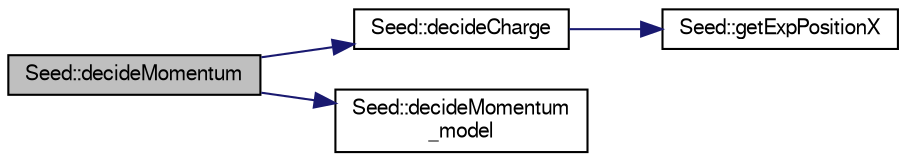 digraph "Seed::decideMomentum"
{
  bgcolor="transparent";
  edge [fontname="FreeSans",fontsize="10",labelfontname="FreeSans",labelfontsize="10"];
  node [fontname="FreeSans",fontsize="10",shape=record];
  rankdir="LR";
  Node1 [label="Seed::decideMomentum",height=0.2,width=0.4,color="black", fillcolor="grey75", style="filled" fontcolor="black"];
  Node1 -> Node2 [color="midnightblue",fontsize="10",style="solid",fontname="FreeSans"];
  Node2 [label="Seed::decideCharge",height=0.2,width=0.4,color="black",URL="$db/d19/classSeed.html#abe4d1096850cbf386062a71ebf3924c6"];
  Node2 -> Node3 [color="midnightblue",fontsize="10",style="solid",fontname="FreeSans"];
  Node3 [label="Seed::getExpPositionX",height=0.2,width=0.4,color="black",URL="$db/d19/classSeed.html#a70cc9856624b961c830c94d123a4d56f"];
  Node1 -> Node4 [color="midnightblue",fontsize="10",style="solid",fontname="FreeSans"];
  Node4 [label="Seed::decideMomentum\l_model",height=0.2,width=0.4,color="black",URL="$db/d19/classSeed.html#a41c8560427b1032cfe42e9a1b7005021"];
}
